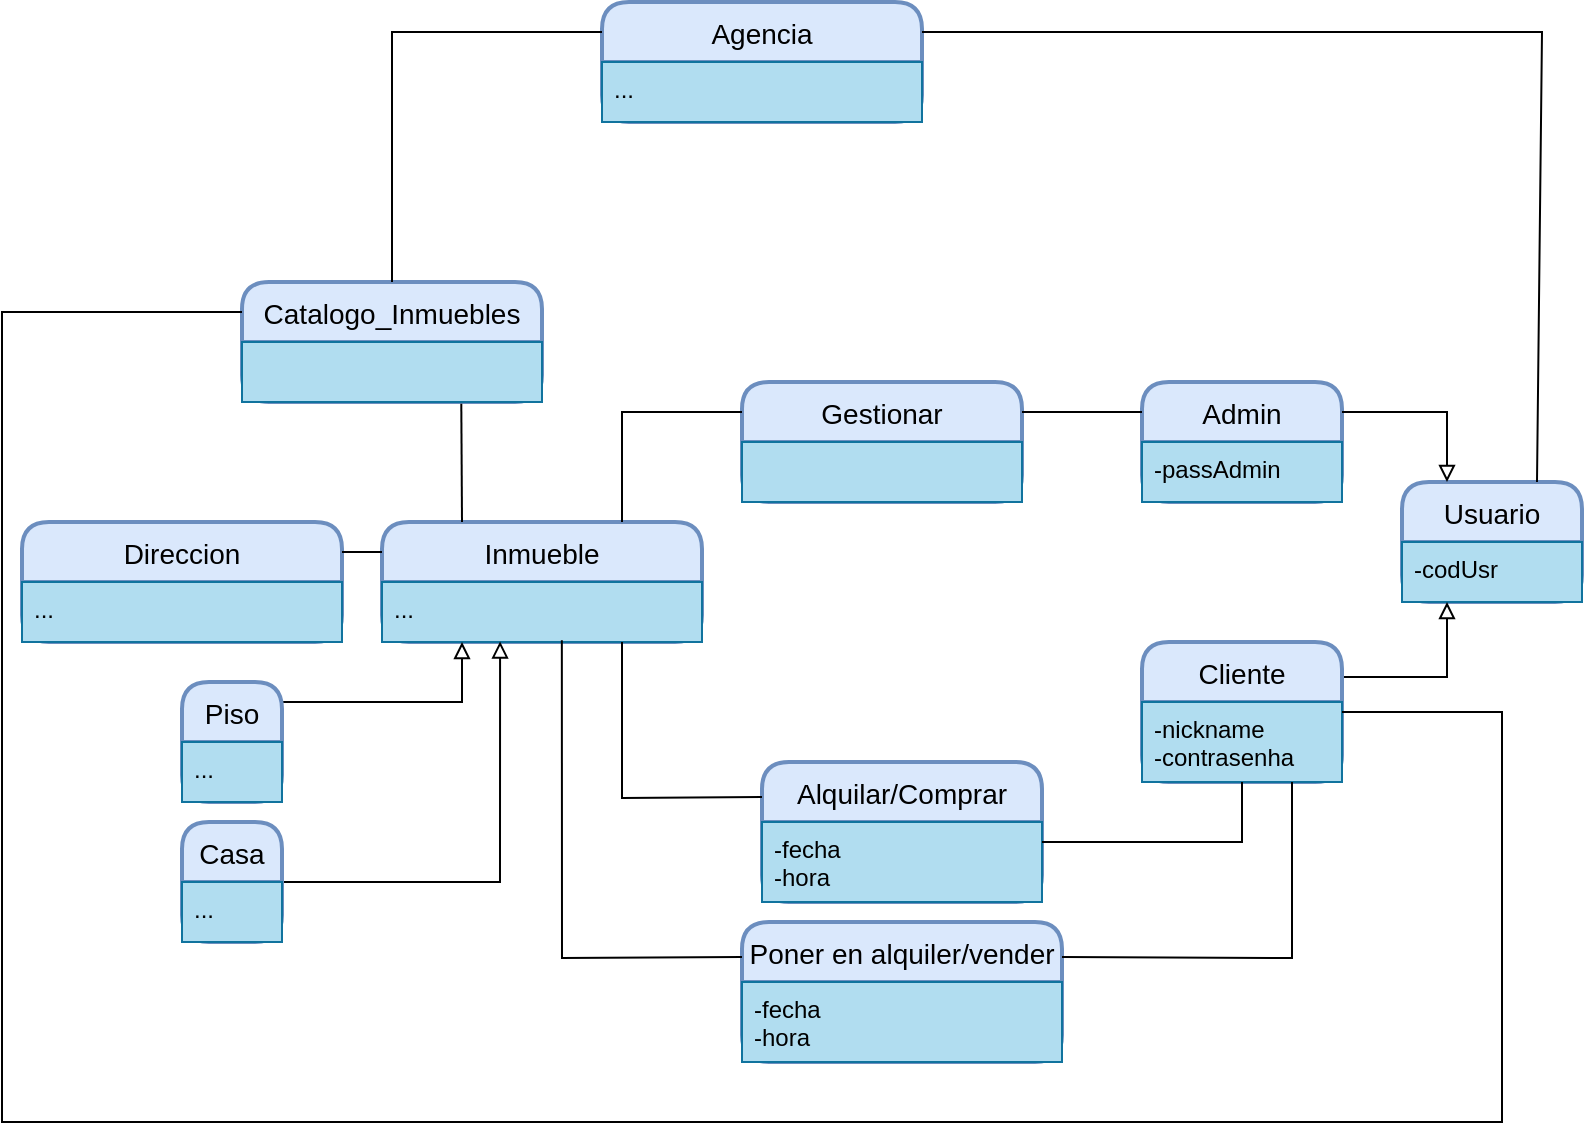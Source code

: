 <mxfile version="17.2.4" type="device"><diagram id="FAXPCXMlFJfMvTNM_cL8" name="Página-1"><mxGraphModel dx="981" dy="597" grid="1" gridSize="10" guides="1" tooltips="1" connect="1" arrows="1" fold="1" page="1" pageScale="1" pageWidth="827" pageHeight="1169" math="0" shadow="0"><root><mxCell id="0"/><mxCell id="1" parent="0"/><mxCell id="AMH7RlOfnsGbBM7cS8vM-37" value="Agencia" style="swimlane;childLayout=stackLayout;horizontal=1;startSize=30;horizontalStack=0;rounded=1;fontSize=14;fontStyle=0;strokeWidth=2;resizeParent=0;resizeLast=1;shadow=0;dashed=0;align=center;fillColor=#dae8fc;strokeColor=#6c8ebf;" vertex="1" parent="1"><mxGeometry x="310" y="40" width="160" height="60" as="geometry"/></mxCell><mxCell id="AMH7RlOfnsGbBM7cS8vM-38" value="..." style="align=left;strokeColor=#10739e;fillColor=#b1ddf0;spacingLeft=4;fontSize=12;verticalAlign=top;resizable=0;rotatable=0;part=1;" vertex="1" parent="AMH7RlOfnsGbBM7cS8vM-37"><mxGeometry y="30" width="160" height="30" as="geometry"/></mxCell><mxCell id="AMH7RlOfnsGbBM7cS8vM-39" value="Usuario" style="swimlane;childLayout=stackLayout;horizontal=1;startSize=30;horizontalStack=0;rounded=1;fontSize=14;fontStyle=0;strokeWidth=2;resizeParent=0;resizeLast=1;shadow=0;dashed=0;align=center;fillColor=#dae8fc;strokeColor=#6c8ebf;" vertex="1" parent="1"><mxGeometry x="710" y="280" width="90" height="60" as="geometry"/></mxCell><mxCell id="AMH7RlOfnsGbBM7cS8vM-40" value="-codUsr" style="align=left;strokeColor=#10739e;fillColor=#b1ddf0;spacingLeft=4;fontSize=12;verticalAlign=top;resizable=0;rotatable=0;part=1;" vertex="1" parent="AMH7RlOfnsGbBM7cS8vM-39"><mxGeometry y="30" width="90" height="30" as="geometry"/></mxCell><mxCell id="AMH7RlOfnsGbBM7cS8vM-43" value="Admin" style="swimlane;childLayout=stackLayout;horizontal=1;startSize=30;horizontalStack=0;rounded=1;fontSize=14;fontStyle=0;strokeWidth=2;resizeParent=0;resizeLast=1;shadow=0;dashed=0;align=center;fillColor=#dae8fc;strokeColor=#6c8ebf;" vertex="1" parent="1"><mxGeometry x="580" y="230" width="100" height="60" as="geometry"/></mxCell><mxCell id="AMH7RlOfnsGbBM7cS8vM-44" value="-passAdmin" style="align=left;strokeColor=#10739e;fillColor=#b1ddf0;spacingLeft=4;fontSize=12;verticalAlign=top;resizable=0;rotatable=0;part=1;" vertex="1" parent="AMH7RlOfnsGbBM7cS8vM-43"><mxGeometry y="30" width="100" height="30" as="geometry"/></mxCell><mxCell id="AMH7RlOfnsGbBM7cS8vM-51" style="edgeStyle=orthogonalEdgeStyle;rounded=0;orthogonalLoop=1;jettySize=auto;html=1;exitX=1;exitY=0.25;exitDx=0;exitDy=0;entryX=0.25;entryY=1;entryDx=0;entryDy=0;endArrow=block;endFill=0;" edge="1" parent="1" source="AMH7RlOfnsGbBM7cS8vM-47" target="AMH7RlOfnsGbBM7cS8vM-40"><mxGeometry relative="1" as="geometry"/></mxCell><mxCell id="AMH7RlOfnsGbBM7cS8vM-47" value="Cliente" style="swimlane;childLayout=stackLayout;horizontal=1;startSize=30;horizontalStack=0;rounded=1;fontSize=14;fontStyle=0;strokeWidth=2;resizeParent=0;resizeLast=1;shadow=0;dashed=0;align=center;fillColor=#dae8fc;strokeColor=#6c8ebf;" vertex="1" parent="1"><mxGeometry x="580" y="360" width="100" height="70" as="geometry"/></mxCell><mxCell id="AMH7RlOfnsGbBM7cS8vM-48" value="-nickname&#10;-contrasenha" style="align=left;strokeColor=#10739e;fillColor=#b1ddf0;spacingLeft=4;fontSize=12;verticalAlign=top;resizable=0;rotatable=0;part=1;" vertex="1" parent="AMH7RlOfnsGbBM7cS8vM-47"><mxGeometry y="30" width="100" height="40" as="geometry"/></mxCell><mxCell id="AMH7RlOfnsGbBM7cS8vM-50" style="edgeStyle=orthogonalEdgeStyle;rounded=0;orthogonalLoop=1;jettySize=auto;html=1;entryX=0.25;entryY=0;entryDx=0;entryDy=0;exitX=1;exitY=0.25;exitDx=0;exitDy=0;endArrow=block;endFill=0;" edge="1" parent="1" source="AMH7RlOfnsGbBM7cS8vM-43" target="AMH7RlOfnsGbBM7cS8vM-39"><mxGeometry relative="1" as="geometry"/></mxCell><mxCell id="AMH7RlOfnsGbBM7cS8vM-52" value="Catalogo_Inmuebles" style="swimlane;childLayout=stackLayout;horizontal=1;startSize=30;horizontalStack=0;rounded=1;fontSize=14;fontStyle=0;strokeWidth=2;resizeParent=0;resizeLast=1;shadow=0;dashed=0;align=center;fillColor=#dae8fc;strokeColor=#6c8ebf;" vertex="1" parent="1"><mxGeometry x="130" y="180" width="150" height="60" as="geometry"/></mxCell><mxCell id="AMH7RlOfnsGbBM7cS8vM-53" value="" style="align=left;strokeColor=#10739e;fillColor=#b1ddf0;spacingLeft=4;fontSize=12;verticalAlign=top;resizable=0;rotatable=0;part=1;" vertex="1" parent="AMH7RlOfnsGbBM7cS8vM-52"><mxGeometry y="30" width="150" height="30" as="geometry"/></mxCell><mxCell id="AMH7RlOfnsGbBM7cS8vM-54" value="" style="endArrow=none;html=1;rounded=0;exitX=0.5;exitY=0;exitDx=0;exitDy=0;entryX=0;entryY=0.25;entryDx=0;entryDy=0;" edge="1" parent="1" source="AMH7RlOfnsGbBM7cS8vM-52" target="AMH7RlOfnsGbBM7cS8vM-37"><mxGeometry width="50" height="50" relative="1" as="geometry"><mxPoint x="200" y="160" as="sourcePoint"/><mxPoint x="250" y="110" as="targetPoint"/><Array as="points"><mxPoint x="205" y="55"/></Array></mxGeometry></mxCell><mxCell id="AMH7RlOfnsGbBM7cS8vM-55" value="" style="endArrow=none;html=1;rounded=0;exitX=1;exitY=0.25;exitDx=0;exitDy=0;entryX=0.75;entryY=0;entryDx=0;entryDy=0;" edge="1" parent="1" source="AMH7RlOfnsGbBM7cS8vM-37" target="AMH7RlOfnsGbBM7cS8vM-39"><mxGeometry width="50" height="50" relative="1" as="geometry"><mxPoint x="520" y="240" as="sourcePoint"/><mxPoint x="570" y="190" as="targetPoint"/><Array as="points"><mxPoint x="780" y="55"/></Array></mxGeometry></mxCell><mxCell id="AMH7RlOfnsGbBM7cS8vM-57" value="Alquilar/Comprar" style="swimlane;childLayout=stackLayout;horizontal=1;startSize=30;horizontalStack=0;rounded=1;fontSize=14;fontStyle=0;strokeWidth=2;resizeParent=0;resizeLast=1;shadow=0;dashed=0;align=center;fillColor=#dae8fc;strokeColor=#6c8ebf;" vertex="1" parent="1"><mxGeometry x="390" y="420" width="140" height="70" as="geometry"/></mxCell><mxCell id="AMH7RlOfnsGbBM7cS8vM-58" value="-fecha&#10;-hora" style="align=left;strokeColor=#10739e;fillColor=#b1ddf0;spacingLeft=4;fontSize=12;verticalAlign=top;resizable=0;rotatable=0;part=1;" vertex="1" parent="AMH7RlOfnsGbBM7cS8vM-57"><mxGeometry y="30" width="140" height="40" as="geometry"/></mxCell><mxCell id="AMH7RlOfnsGbBM7cS8vM-59" value="Inmueble" style="swimlane;childLayout=stackLayout;horizontal=1;startSize=30;horizontalStack=0;rounded=1;fontSize=14;fontStyle=0;strokeWidth=2;resizeParent=0;resizeLast=1;shadow=0;dashed=0;align=center;fillColor=#dae8fc;strokeColor=#6c8ebf;" vertex="1" parent="1"><mxGeometry x="200" y="300" width="160" height="60" as="geometry"/></mxCell><mxCell id="AMH7RlOfnsGbBM7cS8vM-60" value="..." style="align=left;strokeColor=#10739e;fillColor=#b1ddf0;spacingLeft=4;fontSize=12;verticalAlign=top;resizable=0;rotatable=0;part=1;" vertex="1" parent="AMH7RlOfnsGbBM7cS8vM-59"><mxGeometry y="30" width="160" height="30" as="geometry"/></mxCell><mxCell id="AMH7RlOfnsGbBM7cS8vM-63" value="Direccion" style="swimlane;childLayout=stackLayout;horizontal=1;startSize=30;horizontalStack=0;rounded=1;fontSize=14;fontStyle=0;strokeWidth=2;resizeParent=0;resizeLast=1;shadow=0;dashed=0;align=center;fillColor=#dae8fc;strokeColor=#6c8ebf;" vertex="1" parent="1"><mxGeometry x="20" y="300" width="160" height="60" as="geometry"/></mxCell><mxCell id="AMH7RlOfnsGbBM7cS8vM-64" value="..." style="align=left;strokeColor=#10739e;fillColor=#b1ddf0;spacingLeft=4;fontSize=12;verticalAlign=top;resizable=0;rotatable=0;part=1;" vertex="1" parent="AMH7RlOfnsGbBM7cS8vM-63"><mxGeometry y="30" width="160" height="30" as="geometry"/></mxCell><mxCell id="AMH7RlOfnsGbBM7cS8vM-65" value="" style="endArrow=none;html=1;rounded=0;exitX=1;exitY=0.25;exitDx=0;exitDy=0;entryX=0;entryY=0.25;entryDx=0;entryDy=0;" edge="1" parent="1" source="AMH7RlOfnsGbBM7cS8vM-63" target="AMH7RlOfnsGbBM7cS8vM-59"><mxGeometry width="50" height="50" relative="1" as="geometry"><mxPoint x="200" y="430" as="sourcePoint"/><mxPoint x="250" y="380" as="targetPoint"/></mxGeometry></mxCell><mxCell id="AMH7RlOfnsGbBM7cS8vM-66" value="" style="endArrow=none;html=1;rounded=0;entryX=0.731;entryY=1.028;entryDx=0;entryDy=0;exitX=0.25;exitY=0;exitDx=0;exitDy=0;entryPerimeter=0;" edge="1" parent="1" source="AMH7RlOfnsGbBM7cS8vM-59" target="AMH7RlOfnsGbBM7cS8vM-53"><mxGeometry width="50" height="50" relative="1" as="geometry"><mxPoint x="330" y="410" as="sourcePoint"/><mxPoint x="380" y="360" as="targetPoint"/></mxGeometry></mxCell><mxCell id="AMH7RlOfnsGbBM7cS8vM-71" style="edgeStyle=orthogonalEdgeStyle;rounded=0;orthogonalLoop=1;jettySize=auto;html=1;entryX=0.25;entryY=1;entryDx=0;entryDy=0;endArrow=block;endFill=0;" edge="1" parent="1" source="AMH7RlOfnsGbBM7cS8vM-67" target="AMH7RlOfnsGbBM7cS8vM-60"><mxGeometry relative="1" as="geometry"><Array as="points"><mxPoint x="240" y="390"/></Array></mxGeometry></mxCell><mxCell id="AMH7RlOfnsGbBM7cS8vM-67" value="Piso" style="swimlane;childLayout=stackLayout;horizontal=1;startSize=30;horizontalStack=0;rounded=1;fontSize=14;fontStyle=0;strokeWidth=2;resizeParent=0;resizeLast=1;shadow=0;dashed=0;align=center;fillColor=#dae8fc;strokeColor=#6c8ebf;" vertex="1" parent="1"><mxGeometry x="100" y="380" width="50" height="60" as="geometry"/></mxCell><mxCell id="AMH7RlOfnsGbBM7cS8vM-68" value="..." style="align=left;strokeColor=#10739e;fillColor=#b1ddf0;spacingLeft=4;fontSize=12;verticalAlign=top;resizable=0;rotatable=0;part=1;" vertex="1" parent="AMH7RlOfnsGbBM7cS8vM-67"><mxGeometry y="30" width="50" height="30" as="geometry"/></mxCell><mxCell id="AMH7RlOfnsGbBM7cS8vM-72" style="edgeStyle=orthogonalEdgeStyle;rounded=0;orthogonalLoop=1;jettySize=auto;html=1;entryX=0.369;entryY=0.99;entryDx=0;entryDy=0;entryPerimeter=0;endArrow=block;endFill=0;" edge="1" parent="1" source="AMH7RlOfnsGbBM7cS8vM-69" target="AMH7RlOfnsGbBM7cS8vM-60"><mxGeometry relative="1" as="geometry"/></mxCell><mxCell id="AMH7RlOfnsGbBM7cS8vM-69" value="Casa" style="swimlane;childLayout=stackLayout;horizontal=1;startSize=30;horizontalStack=0;rounded=1;fontSize=14;fontStyle=0;strokeWidth=2;resizeParent=0;resizeLast=1;shadow=0;dashed=0;align=center;fillColor=#dae8fc;strokeColor=#6c8ebf;" vertex="1" parent="1"><mxGeometry x="100" y="450" width="50" height="60" as="geometry"/></mxCell><mxCell id="AMH7RlOfnsGbBM7cS8vM-70" value="..." style="align=left;strokeColor=#10739e;fillColor=#b1ddf0;spacingLeft=4;fontSize=12;verticalAlign=top;resizable=0;rotatable=0;part=1;" vertex="1" parent="AMH7RlOfnsGbBM7cS8vM-69"><mxGeometry y="30" width="50" height="30" as="geometry"/></mxCell><mxCell id="AMH7RlOfnsGbBM7cS8vM-75" value="Poner en alquiler/vender" style="swimlane;childLayout=stackLayout;horizontal=1;startSize=30;horizontalStack=0;rounded=1;fontSize=14;fontStyle=0;strokeWidth=2;resizeParent=0;resizeLast=1;shadow=0;dashed=0;align=center;fillColor=#dae8fc;strokeColor=#6c8ebf;" vertex="1" parent="1"><mxGeometry x="380" y="500" width="160" height="70" as="geometry"/></mxCell><mxCell id="AMH7RlOfnsGbBM7cS8vM-76" value="-fecha&#10;-hora" style="align=left;strokeColor=#10739e;fillColor=#b1ddf0;spacingLeft=4;fontSize=12;verticalAlign=top;resizable=0;rotatable=0;part=1;" vertex="1" parent="AMH7RlOfnsGbBM7cS8vM-75"><mxGeometry y="30" width="160" height="40" as="geometry"/></mxCell><mxCell id="AMH7RlOfnsGbBM7cS8vM-77" value="" style="endArrow=none;html=1;rounded=0;exitX=1;exitY=0.25;exitDx=0;exitDy=0;entryX=0.5;entryY=1;entryDx=0;entryDy=0;" edge="1" parent="1" source="AMH7RlOfnsGbBM7cS8vM-58" target="AMH7RlOfnsGbBM7cS8vM-47"><mxGeometry width="50" height="50" relative="1" as="geometry"><mxPoint x="620" y="470" as="sourcePoint"/><mxPoint x="670" y="420" as="targetPoint"/><Array as="points"><mxPoint x="630" y="460"/></Array></mxGeometry></mxCell><mxCell id="AMH7RlOfnsGbBM7cS8vM-78" value="" style="endArrow=none;html=1;rounded=0;exitX=1;exitY=0.25;exitDx=0;exitDy=0;entryX=0.75;entryY=1;entryDx=0;entryDy=0;" edge="1" parent="1" source="AMH7RlOfnsGbBM7cS8vM-75" target="AMH7RlOfnsGbBM7cS8vM-48"><mxGeometry width="50" height="50" relative="1" as="geometry"><mxPoint x="600" y="510" as="sourcePoint"/><mxPoint x="650" y="460" as="targetPoint"/><Array as="points"><mxPoint x="655" y="518"/></Array></mxGeometry></mxCell><mxCell id="AMH7RlOfnsGbBM7cS8vM-79" value="" style="endArrow=none;html=1;rounded=0;entryX=0;entryY=0.25;entryDx=0;entryDy=0;exitX=0.75;exitY=1;exitDx=0;exitDy=0;" edge="1" parent="1" source="AMH7RlOfnsGbBM7cS8vM-60" target="AMH7RlOfnsGbBM7cS8vM-57"><mxGeometry width="50" height="50" relative="1" as="geometry"><mxPoint x="330" y="430" as="sourcePoint"/><mxPoint x="380" y="380" as="targetPoint"/><Array as="points"><mxPoint x="320" y="438"/></Array></mxGeometry></mxCell><mxCell id="AMH7RlOfnsGbBM7cS8vM-80" value="" style="endArrow=none;html=1;rounded=0;entryX=0;entryY=0.25;entryDx=0;entryDy=0;exitX=0.562;exitY=0.971;exitDx=0;exitDy=0;exitPerimeter=0;" edge="1" parent="1" source="AMH7RlOfnsGbBM7cS8vM-60" target="AMH7RlOfnsGbBM7cS8vM-75"><mxGeometry width="50" height="50" relative="1" as="geometry"><mxPoint x="300" y="560" as="sourcePoint"/><mxPoint x="350" y="510" as="targetPoint"/><Array as="points"><mxPoint x="290" y="518"/></Array></mxGeometry></mxCell><mxCell id="AMH7RlOfnsGbBM7cS8vM-81" value="" style="endArrow=none;html=1;rounded=0;exitX=1;exitY=0.5;exitDx=0;exitDy=0;entryX=0;entryY=0.25;entryDx=0;entryDy=0;" edge="1" parent="1" source="AMH7RlOfnsGbBM7cS8vM-47" target="AMH7RlOfnsGbBM7cS8vM-52"><mxGeometry width="50" height="50" relative="1" as="geometry"><mxPoint x="720" y="450" as="sourcePoint"/><mxPoint x="770" y="400" as="targetPoint"/><Array as="points"><mxPoint x="760" y="395"/><mxPoint x="760" y="600"/><mxPoint x="10" y="600"/><mxPoint x="10" y="195"/></Array></mxGeometry></mxCell><mxCell id="AMH7RlOfnsGbBM7cS8vM-82" value="Gestionar" style="swimlane;childLayout=stackLayout;horizontal=1;startSize=30;horizontalStack=0;rounded=1;fontSize=14;fontStyle=0;strokeWidth=2;resizeParent=0;resizeLast=1;shadow=0;dashed=0;align=center;fillColor=#dae8fc;strokeColor=#6c8ebf;" vertex="1" parent="1"><mxGeometry x="380" y="230" width="140" height="60" as="geometry"/></mxCell><mxCell id="AMH7RlOfnsGbBM7cS8vM-83" value="" style="align=left;strokeColor=#10739e;fillColor=#b1ddf0;spacingLeft=4;fontSize=12;verticalAlign=top;resizable=0;rotatable=0;part=1;" vertex="1" parent="AMH7RlOfnsGbBM7cS8vM-82"><mxGeometry y="30" width="140" height="30" as="geometry"/></mxCell><mxCell id="AMH7RlOfnsGbBM7cS8vM-84" value="" style="endArrow=none;html=1;rounded=0;exitX=0.75;exitY=0;exitDx=0;exitDy=0;entryX=0;entryY=0.25;entryDx=0;entryDy=0;" edge="1" parent="1" source="AMH7RlOfnsGbBM7cS8vM-59" target="AMH7RlOfnsGbBM7cS8vM-82"><mxGeometry width="50" height="50" relative="1" as="geometry"><mxPoint x="320" y="260" as="sourcePoint"/><mxPoint x="370" y="210" as="targetPoint"/><Array as="points"><mxPoint x="320" y="245"/></Array></mxGeometry></mxCell><mxCell id="AMH7RlOfnsGbBM7cS8vM-85" value="" style="endArrow=none;html=1;rounded=0;exitX=1;exitY=0.25;exitDx=0;exitDy=0;entryX=0;entryY=0.25;entryDx=0;entryDy=0;" edge="1" parent="1" source="AMH7RlOfnsGbBM7cS8vM-82" target="AMH7RlOfnsGbBM7cS8vM-43"><mxGeometry width="50" height="50" relative="1" as="geometry"><mxPoint x="540" y="220" as="sourcePoint"/><mxPoint x="590" y="170" as="targetPoint"/></mxGeometry></mxCell></root></mxGraphModel></diagram></mxfile>